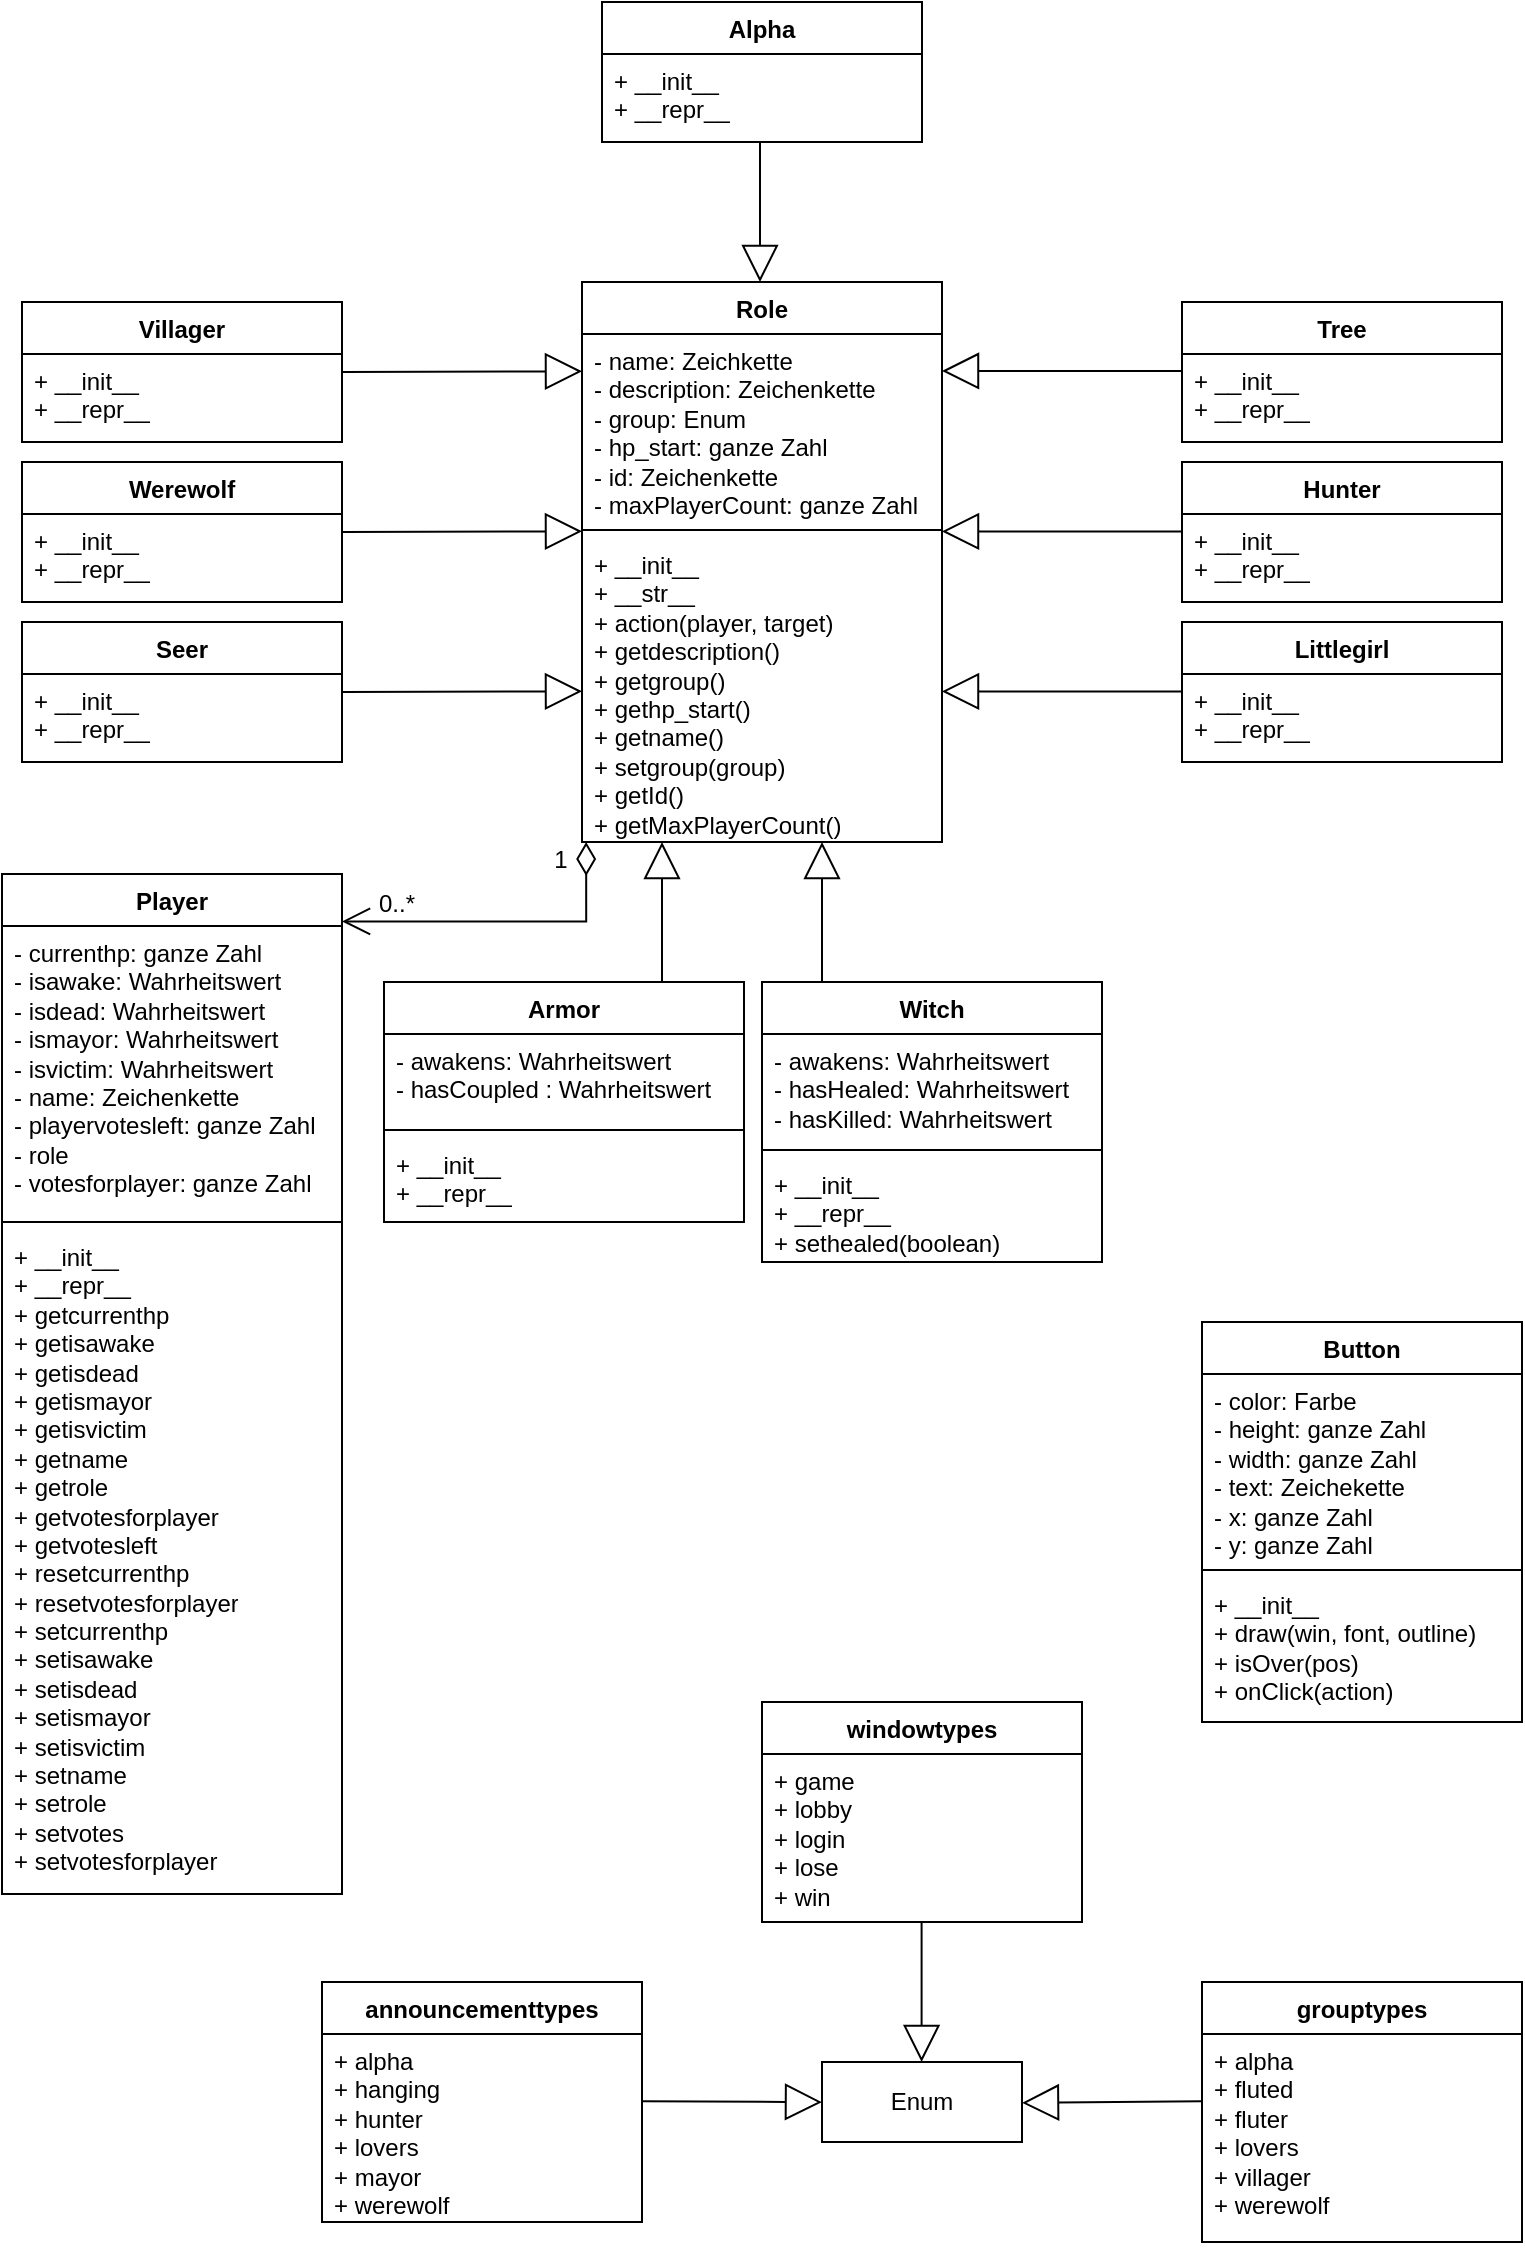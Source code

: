 <mxfile version="24.6.1" type="device">
  <diagram name="Seite-1" id="XNDbbiLUkPlffReXUP9_">
    <mxGraphModel dx="1195" dy="703" grid="1" gridSize="10" guides="1" tooltips="1" connect="1" arrows="1" fold="1" page="1" pageScale="1" pageWidth="827" pageHeight="1169" math="0" shadow="0">
      <root>
        <mxCell id="0" />
        <mxCell id="1" parent="0" />
        <mxCell id="DvSm5--Kq0vd1wlBUZNr-1" value="Role" style="swimlane;fontStyle=1;align=center;verticalAlign=top;childLayout=stackLayout;horizontal=1;startSize=26;horizontalStack=0;resizeParent=1;resizeParentMax=0;resizeLast=0;collapsible=1;marginBottom=0;whiteSpace=wrap;html=1;" parent="1" vertex="1">
          <mxGeometry x="333" y="160" width="180" height="280" as="geometry" />
        </mxCell>
        <mxCell id="DvSm5--Kq0vd1wlBUZNr-2" value="&lt;div&gt;- name: Zeichkette&lt;/div&gt;- description: Zeichenkette&lt;br&gt;- group: Enum&lt;br&gt;- hp_start: ganze Zahl&lt;div&gt;- id: Zeichenkette&lt;/div&gt;&lt;div&gt;- maxPlayerCount: ganze Zahl&lt;div&gt;&lt;br&gt;&lt;/div&gt;&lt;/div&gt;" style="text;strokeColor=none;fillColor=none;align=left;verticalAlign=top;spacingLeft=4;spacingRight=4;overflow=hidden;rotatable=0;points=[[0,0.5],[1,0.5]];portConstraint=eastwest;whiteSpace=wrap;html=1;" parent="DvSm5--Kq0vd1wlBUZNr-1" vertex="1">
          <mxGeometry y="26" width="180" height="94" as="geometry" />
        </mxCell>
        <mxCell id="DvSm5--Kq0vd1wlBUZNr-3" value="" style="line;strokeWidth=1;fillColor=none;align=left;verticalAlign=middle;spacingTop=-1;spacingLeft=3;spacingRight=3;rotatable=0;labelPosition=right;points=[];portConstraint=eastwest;strokeColor=inherit;" parent="DvSm5--Kq0vd1wlBUZNr-1" vertex="1">
          <mxGeometry y="120" width="180" height="8" as="geometry" />
        </mxCell>
        <mxCell id="DvSm5--Kq0vd1wlBUZNr-4" value="+ __init__&lt;br&gt;+ __str__&lt;br&gt;+ action(player, target)&lt;br&gt;+ getdescription()&lt;br&gt;+ getgroup()&lt;br&gt;+ gethp_start()&lt;br&gt;+ getname()&lt;br&gt;+ setgroup(group)&lt;div&gt;+ getId()&lt;/div&gt;&lt;div&gt;+ getMaxPlayerCount()&lt;/div&gt;" style="text;strokeColor=none;fillColor=none;align=left;verticalAlign=top;spacingLeft=4;spacingRight=4;overflow=hidden;rotatable=0;points=[[0,0.5],[1,0.5]];portConstraint=eastwest;whiteSpace=wrap;html=1;" parent="DvSm5--Kq0vd1wlBUZNr-1" vertex="1">
          <mxGeometry y="128" width="180" height="152" as="geometry" />
        </mxCell>
        <mxCell id="DvSm5--Kq0vd1wlBUZNr-5" value="Player" style="swimlane;fontStyle=1;align=center;verticalAlign=top;childLayout=stackLayout;horizontal=1;startSize=26;horizontalStack=0;resizeParent=1;resizeParentMax=0;resizeLast=0;collapsible=1;marginBottom=0;whiteSpace=wrap;html=1;" parent="1" vertex="1">
          <mxGeometry x="43" y="456" width="170" height="510" as="geometry" />
        </mxCell>
        <mxCell id="DvSm5--Kq0vd1wlBUZNr-6" value="- currenthp: ganze Zahl&lt;br&gt;- isawake: Wahrheitswert&lt;br&gt;- isdead: Wahrheitswert&lt;br&gt;- ismayor: Wahrheitswert&lt;br&gt;- isvictim: Wahrheitswert&lt;br&gt;- name: Zeichenkette&lt;br&gt;- playervotesleft: ganze Zahl&lt;br&gt;- role&lt;br&gt;- votesforplayer: ganze Zahl" style="text;strokeColor=none;fillColor=none;align=left;verticalAlign=top;spacingLeft=4;spacingRight=4;overflow=hidden;rotatable=0;points=[[0,0.5],[1,0.5]];portConstraint=eastwest;whiteSpace=wrap;html=1;" parent="DvSm5--Kq0vd1wlBUZNr-5" vertex="1">
          <mxGeometry y="26" width="170" height="144" as="geometry" />
        </mxCell>
        <mxCell id="DvSm5--Kq0vd1wlBUZNr-7" value="" style="line;strokeWidth=1;fillColor=none;align=left;verticalAlign=middle;spacingTop=-1;spacingLeft=3;spacingRight=3;rotatable=0;labelPosition=right;points=[];portConstraint=eastwest;strokeColor=inherit;" parent="DvSm5--Kq0vd1wlBUZNr-5" vertex="1">
          <mxGeometry y="170" width="170" height="8" as="geometry" />
        </mxCell>
        <mxCell id="DvSm5--Kq0vd1wlBUZNr-8" value="+ __init__&lt;br&gt;+ __repr__&lt;br&gt;+ getcurrenthp&lt;br&gt;+ getisawake&lt;br&gt;+ getisdead&lt;br&gt;+ getismayor&lt;br&gt;+ getisvictim&lt;br&gt;+ getname&lt;br&gt;+ getrole&lt;br&gt;+ getvotesforplayer&lt;br&gt;+ getvotesleft&lt;br&gt;+ resetcurrenthp&lt;br&gt;+ resetvotesforplayer&lt;br&gt;+ setcurrenthp&lt;br&gt;+ setisawake&lt;br&gt;+ setisdead&lt;br&gt;+ setismayor&lt;br&gt;+ setisvictim&lt;br&gt;+ setname&lt;br&gt;+ setrole&lt;br&gt;+ setvotes&lt;br&gt;+ setvotesforplayer" style="text;strokeColor=none;fillColor=none;align=left;verticalAlign=top;spacingLeft=4;spacingRight=4;overflow=hidden;rotatable=0;points=[[0,0.5],[1,0.5]];portConstraint=eastwest;whiteSpace=wrap;html=1;" parent="DvSm5--Kq0vd1wlBUZNr-5" vertex="1">
          <mxGeometry y="178" width="170" height="332" as="geometry" />
        </mxCell>
        <mxCell id="DvSm5--Kq0vd1wlBUZNr-9" value="Button" style="swimlane;fontStyle=1;align=center;verticalAlign=top;childLayout=stackLayout;horizontal=1;startSize=26;horizontalStack=0;resizeParent=1;resizeParentMax=0;resizeLast=0;collapsible=1;marginBottom=0;whiteSpace=wrap;html=1;" parent="1" vertex="1">
          <mxGeometry x="643" y="680" width="160" height="200" as="geometry" />
        </mxCell>
        <mxCell id="DvSm5--Kq0vd1wlBUZNr-10" value="- color: Farbe&lt;br&gt;- height: ganze Zahl&lt;br&gt;- width: ganze Zahl&lt;div&gt;- text: Zeichekette&lt;br&gt;- x: ganze Zahl&lt;br&gt;- y: ganze Zahl&lt;/div&gt;" style="text;strokeColor=none;fillColor=none;align=left;verticalAlign=top;spacingLeft=4;spacingRight=4;overflow=hidden;rotatable=0;points=[[0,0.5],[1,0.5]];portConstraint=eastwest;whiteSpace=wrap;html=1;" parent="DvSm5--Kq0vd1wlBUZNr-9" vertex="1">
          <mxGeometry y="26" width="160" height="94" as="geometry" />
        </mxCell>
        <mxCell id="DvSm5--Kq0vd1wlBUZNr-11" value="" style="line;strokeWidth=1;fillColor=none;align=left;verticalAlign=middle;spacingTop=-1;spacingLeft=3;spacingRight=3;rotatable=0;labelPosition=right;points=[];portConstraint=eastwest;strokeColor=inherit;" parent="DvSm5--Kq0vd1wlBUZNr-9" vertex="1">
          <mxGeometry y="120" width="160" height="8" as="geometry" />
        </mxCell>
        <mxCell id="DvSm5--Kq0vd1wlBUZNr-12" value="+ __init__&lt;br&gt;+ draw(win, font, outline)&lt;br&gt;+ isOver(pos)&lt;br&gt;+ onClick(action)" style="text;strokeColor=none;fillColor=none;align=left;verticalAlign=top;spacingLeft=4;spacingRight=4;overflow=hidden;rotatable=0;points=[[0,0.5],[1,0.5]];portConstraint=eastwest;whiteSpace=wrap;html=1;" parent="DvSm5--Kq0vd1wlBUZNr-9" vertex="1">
          <mxGeometry y="128" width="160" height="72" as="geometry" />
        </mxCell>
        <mxCell id="DvSm5--Kq0vd1wlBUZNr-17" value="announcementtypes" style="swimlane;fontStyle=1;align=center;verticalAlign=top;childLayout=stackLayout;horizontal=1;startSize=26;horizontalStack=0;resizeParent=1;resizeParentMax=0;resizeLast=0;collapsible=1;marginBottom=0;whiteSpace=wrap;html=1;" parent="1" vertex="1">
          <mxGeometry x="203" y="1010" width="160" height="120" as="geometry" />
        </mxCell>
        <mxCell id="DvSm5--Kq0vd1wlBUZNr-18" value="+ alpha&lt;br&gt;+ hanging&lt;br&gt;+ hunter&lt;br&gt;+ lovers&lt;br&gt;+ mayor&lt;br&gt;+ werewolf" style="text;strokeColor=none;fillColor=none;align=left;verticalAlign=top;spacingLeft=4;spacingRight=4;overflow=hidden;rotatable=0;points=[[0,0.5],[1,0.5]];portConstraint=eastwest;whiteSpace=wrap;html=1;" parent="DvSm5--Kq0vd1wlBUZNr-17" vertex="1">
          <mxGeometry y="26" width="160" height="94" as="geometry" />
        </mxCell>
        <mxCell id="DvSm5--Kq0vd1wlBUZNr-21" value="windowtypes" style="swimlane;fontStyle=1;align=center;verticalAlign=top;childLayout=stackLayout;horizontal=1;startSize=26;horizontalStack=0;resizeParent=1;resizeParentMax=0;resizeLast=0;collapsible=1;marginBottom=0;whiteSpace=wrap;html=1;" parent="1" vertex="1">
          <mxGeometry x="423" y="870" width="160" height="110" as="geometry" />
        </mxCell>
        <mxCell id="DvSm5--Kq0vd1wlBUZNr-22" value="+ game&lt;br&gt;+ lobby&lt;br&gt;+ login&lt;br&gt;+ lose&lt;br&gt;+ win" style="text;strokeColor=none;fillColor=none;align=left;verticalAlign=top;spacingLeft=4;spacingRight=4;overflow=hidden;rotatable=0;points=[[0,0.5],[1,0.5]];portConstraint=eastwest;whiteSpace=wrap;html=1;" parent="DvSm5--Kq0vd1wlBUZNr-21" vertex="1">
          <mxGeometry y="26" width="160" height="84" as="geometry" />
        </mxCell>
        <mxCell id="DvSm5--Kq0vd1wlBUZNr-23" value="grouptypes" style="swimlane;fontStyle=1;align=center;verticalAlign=top;childLayout=stackLayout;horizontal=1;startSize=26;horizontalStack=0;resizeParent=1;resizeParentMax=0;resizeLast=0;collapsible=1;marginBottom=0;whiteSpace=wrap;html=1;" parent="1" vertex="1">
          <mxGeometry x="643" y="1010" width="160" height="130" as="geometry" />
        </mxCell>
        <mxCell id="DvSm5--Kq0vd1wlBUZNr-24" value="+ alpha&lt;br&gt;+ fluted&lt;br&gt;+ fluter&lt;br&gt;+ lovers&lt;br&gt;+ villager&lt;br&gt;+ werewolf" style="text;strokeColor=none;fillColor=none;align=left;verticalAlign=top;spacingLeft=4;spacingRight=4;overflow=hidden;rotatable=0;points=[[0,0.5],[1,0.5]];portConstraint=eastwest;whiteSpace=wrap;html=1;" parent="DvSm5--Kq0vd1wlBUZNr-23" vertex="1">
          <mxGeometry y="26" width="160" height="104" as="geometry" />
        </mxCell>
        <mxCell id="DvSm5--Kq0vd1wlBUZNr-25" value="Enum" style="html=1;whiteSpace=wrap;" parent="1" vertex="1">
          <mxGeometry x="453" y="1050" width="100" height="40" as="geometry" />
        </mxCell>
        <mxCell id="DvSm5--Kq0vd1wlBUZNr-34" value="Hunter" style="swimlane;fontStyle=1;align=center;verticalAlign=top;childLayout=stackLayout;horizontal=1;startSize=26;horizontalStack=0;resizeParent=1;resizeParentMax=0;resizeLast=0;collapsible=1;marginBottom=0;whiteSpace=wrap;html=1;" parent="1" vertex="1">
          <mxGeometry x="633" y="250" width="160" height="70" as="geometry" />
        </mxCell>
        <mxCell id="DvSm5--Kq0vd1wlBUZNr-37" value="+ __init__&lt;br&gt;+ __repr__" style="text;strokeColor=none;fillColor=none;align=left;verticalAlign=top;spacingLeft=4;spacingRight=4;overflow=hidden;rotatable=0;points=[[0,0.5],[1,0.5]];portConstraint=eastwest;whiteSpace=wrap;html=1;" parent="DvSm5--Kq0vd1wlBUZNr-34" vertex="1">
          <mxGeometry y="26" width="160" height="44" as="geometry" />
        </mxCell>
        <mxCell id="DvSm5--Kq0vd1wlBUZNr-38" value="Werewolf" style="swimlane;fontStyle=1;align=center;verticalAlign=top;childLayout=stackLayout;horizontal=1;startSize=26;horizontalStack=0;resizeParent=1;resizeParentMax=0;resizeLast=0;collapsible=1;marginBottom=0;whiteSpace=wrap;html=1;" parent="1" vertex="1">
          <mxGeometry x="53" y="250" width="160" height="70" as="geometry" />
        </mxCell>
        <mxCell id="DvSm5--Kq0vd1wlBUZNr-39" value="+ __init__&lt;br&gt;+ __repr__" style="text;strokeColor=none;fillColor=none;align=left;verticalAlign=top;spacingLeft=4;spacingRight=4;overflow=hidden;rotatable=0;points=[[0,0.5],[1,0.5]];portConstraint=eastwest;whiteSpace=wrap;html=1;" parent="DvSm5--Kq0vd1wlBUZNr-38" vertex="1">
          <mxGeometry y="26" width="160" height="44" as="geometry" />
        </mxCell>
        <mxCell id="DvSm5--Kq0vd1wlBUZNr-40" value="Alpha" style="swimlane;fontStyle=1;align=center;verticalAlign=top;childLayout=stackLayout;horizontal=1;startSize=26;horizontalStack=0;resizeParent=1;resizeParentMax=0;resizeLast=0;collapsible=1;marginBottom=0;whiteSpace=wrap;html=1;" parent="1" vertex="1">
          <mxGeometry x="343" y="20" width="160" height="70" as="geometry" />
        </mxCell>
        <mxCell id="DvSm5--Kq0vd1wlBUZNr-41" value="+ __init__&lt;br&gt;+ __repr__" style="text;strokeColor=none;fillColor=none;align=left;verticalAlign=top;spacingLeft=4;spacingRight=4;overflow=hidden;rotatable=0;points=[[0,0.5],[1,0.5]];portConstraint=eastwest;whiteSpace=wrap;html=1;" parent="DvSm5--Kq0vd1wlBUZNr-40" vertex="1">
          <mxGeometry y="26" width="160" height="44" as="geometry" />
        </mxCell>
        <mxCell id="DvSm5--Kq0vd1wlBUZNr-42" value="Villager" style="swimlane;fontStyle=1;align=center;verticalAlign=top;childLayout=stackLayout;horizontal=1;startSize=26;horizontalStack=0;resizeParent=1;resizeParentMax=0;resizeLast=0;collapsible=1;marginBottom=0;whiteSpace=wrap;html=1;" parent="1" vertex="1">
          <mxGeometry x="53" y="170" width="160" height="70" as="geometry" />
        </mxCell>
        <mxCell id="DvSm5--Kq0vd1wlBUZNr-43" value="+ __init__&lt;br&gt;+ __repr__" style="text;strokeColor=none;fillColor=none;align=left;verticalAlign=top;spacingLeft=4;spacingRight=4;overflow=hidden;rotatable=0;points=[[0,0.5],[1,0.5]];portConstraint=eastwest;whiteSpace=wrap;html=1;" parent="DvSm5--Kq0vd1wlBUZNr-42" vertex="1">
          <mxGeometry y="26" width="160" height="44" as="geometry" />
        </mxCell>
        <mxCell id="DvSm5--Kq0vd1wlBUZNr-44" value="Tree" style="swimlane;fontStyle=1;align=center;verticalAlign=top;childLayout=stackLayout;horizontal=1;startSize=26;horizontalStack=0;resizeParent=1;resizeParentMax=0;resizeLast=0;collapsible=1;marginBottom=0;whiteSpace=wrap;html=1;" parent="1" vertex="1">
          <mxGeometry x="633" y="170" width="160" height="70" as="geometry" />
        </mxCell>
        <mxCell id="DvSm5--Kq0vd1wlBUZNr-45" value="+ __init__&lt;br&gt;+ __repr__" style="text;strokeColor=none;fillColor=none;align=left;verticalAlign=top;spacingLeft=4;spacingRight=4;overflow=hidden;rotatable=0;points=[[0,0.5],[1,0.5]];portConstraint=eastwest;whiteSpace=wrap;html=1;" parent="DvSm5--Kq0vd1wlBUZNr-44" vertex="1">
          <mxGeometry y="26" width="160" height="44" as="geometry" />
        </mxCell>
        <mxCell id="DvSm5--Kq0vd1wlBUZNr-46" value="Seer" style="swimlane;fontStyle=1;align=center;verticalAlign=top;childLayout=stackLayout;horizontal=1;startSize=26;horizontalStack=0;resizeParent=1;resizeParentMax=0;resizeLast=0;collapsible=1;marginBottom=0;whiteSpace=wrap;html=1;" parent="1" vertex="1">
          <mxGeometry x="53" y="330" width="160" height="70" as="geometry" />
        </mxCell>
        <mxCell id="DvSm5--Kq0vd1wlBUZNr-47" value="+ __init__&lt;br&gt;+ __repr__" style="text;strokeColor=none;fillColor=none;align=left;verticalAlign=top;spacingLeft=4;spacingRight=4;overflow=hidden;rotatable=0;points=[[0,0.5],[1,0.5]];portConstraint=eastwest;whiteSpace=wrap;html=1;" parent="DvSm5--Kq0vd1wlBUZNr-46" vertex="1">
          <mxGeometry y="26" width="160" height="44" as="geometry" />
        </mxCell>
        <mxCell id="DvSm5--Kq0vd1wlBUZNr-48" value="Littlegirl" style="swimlane;fontStyle=1;align=center;verticalAlign=top;childLayout=stackLayout;horizontal=1;startSize=26;horizontalStack=0;resizeParent=1;resizeParentMax=0;resizeLast=0;collapsible=1;marginBottom=0;whiteSpace=wrap;html=1;" parent="1" vertex="1">
          <mxGeometry x="633" y="330" width="160" height="70" as="geometry" />
        </mxCell>
        <mxCell id="DvSm5--Kq0vd1wlBUZNr-49" value="+ __init__&lt;br&gt;+ __repr__" style="text;strokeColor=none;fillColor=none;align=left;verticalAlign=top;spacingLeft=4;spacingRight=4;overflow=hidden;rotatable=0;points=[[0,0.5],[1,0.5]];portConstraint=eastwest;whiteSpace=wrap;html=1;" parent="DvSm5--Kq0vd1wlBUZNr-48" vertex="1">
          <mxGeometry y="26" width="160" height="44" as="geometry" />
        </mxCell>
        <mxCell id="DvSm5--Kq0vd1wlBUZNr-50" value="Witch" style="swimlane;fontStyle=1;align=center;verticalAlign=top;childLayout=stackLayout;horizontal=1;startSize=26;horizontalStack=0;resizeParent=1;resizeParentMax=0;resizeLast=0;collapsible=1;marginBottom=0;whiteSpace=wrap;html=1;" parent="1" vertex="1">
          <mxGeometry x="423" y="510" width="170" height="140" as="geometry" />
        </mxCell>
        <mxCell id="DvSm5--Kq0vd1wlBUZNr-51" value="- awakens: Wahrheitswert&lt;br&gt;- hasHealed: Wahrheitswert&lt;br&gt;- hasKilled: Wahrheitswert" style="text;strokeColor=none;fillColor=none;align=left;verticalAlign=top;spacingLeft=4;spacingRight=4;overflow=hidden;rotatable=0;points=[[0,0.5],[1,0.5]];portConstraint=eastwest;whiteSpace=wrap;html=1;" parent="DvSm5--Kq0vd1wlBUZNr-50" vertex="1">
          <mxGeometry y="26" width="170" height="54" as="geometry" />
        </mxCell>
        <mxCell id="DvSm5--Kq0vd1wlBUZNr-52" value="" style="line;strokeWidth=1;fillColor=none;align=left;verticalAlign=middle;spacingTop=-1;spacingLeft=3;spacingRight=3;rotatable=0;labelPosition=right;points=[];portConstraint=eastwest;strokeColor=inherit;" parent="DvSm5--Kq0vd1wlBUZNr-50" vertex="1">
          <mxGeometry y="80" width="170" height="8" as="geometry" />
        </mxCell>
        <mxCell id="DvSm5--Kq0vd1wlBUZNr-53" value="+ __init__&lt;br&gt;+ __repr__&lt;br&gt;+ sethealed(boolean&lt;span style=&quot;background-color: initial;&quot;&gt;)&lt;/span&gt;" style="text;strokeColor=none;fillColor=none;align=left;verticalAlign=top;spacingLeft=4;spacingRight=4;overflow=hidden;rotatable=0;points=[[0,0.5],[1,0.5]];portConstraint=eastwest;whiteSpace=wrap;html=1;" parent="DvSm5--Kq0vd1wlBUZNr-50" vertex="1">
          <mxGeometry y="88" width="170" height="52" as="geometry" />
        </mxCell>
        <mxCell id="DvSm5--Kq0vd1wlBUZNr-54" value="Armor" style="swimlane;fontStyle=1;align=center;verticalAlign=top;childLayout=stackLayout;horizontal=1;startSize=26;horizontalStack=0;resizeParent=1;resizeParentMax=0;resizeLast=0;collapsible=1;marginBottom=0;whiteSpace=wrap;html=1;" parent="1" vertex="1">
          <mxGeometry x="234" y="510" width="180" height="120" as="geometry" />
        </mxCell>
        <mxCell id="DvSm5--Kq0vd1wlBUZNr-55" value="- awakens: Wahrheitswert&lt;br&gt;- hasCoupled : Wahrheitswert" style="text;strokeColor=none;fillColor=none;align=left;verticalAlign=top;spacingLeft=4;spacingRight=4;overflow=hidden;rotatable=0;points=[[0,0.5],[1,0.5]];portConstraint=eastwest;whiteSpace=wrap;html=1;" parent="DvSm5--Kq0vd1wlBUZNr-54" vertex="1">
          <mxGeometry y="26" width="180" height="44" as="geometry" />
        </mxCell>
        <mxCell id="DvSm5--Kq0vd1wlBUZNr-56" value="" style="line;strokeWidth=1;fillColor=none;align=left;verticalAlign=middle;spacingTop=-1;spacingLeft=3;spacingRight=3;rotatable=0;labelPosition=right;points=[];portConstraint=eastwest;strokeColor=inherit;" parent="DvSm5--Kq0vd1wlBUZNr-54" vertex="1">
          <mxGeometry y="70" width="180" height="8" as="geometry" />
        </mxCell>
        <mxCell id="DvSm5--Kq0vd1wlBUZNr-57" value="+ __init__&lt;br&gt;+ __repr__" style="text;strokeColor=none;fillColor=none;align=left;verticalAlign=top;spacingLeft=4;spacingRight=4;overflow=hidden;rotatable=0;points=[[0,0.5],[1,0.5]];portConstraint=eastwest;whiteSpace=wrap;html=1;" parent="DvSm5--Kq0vd1wlBUZNr-54" vertex="1">
          <mxGeometry y="78" width="180" height="42" as="geometry" />
        </mxCell>
        <mxCell id="DvSm5--Kq0vd1wlBUZNr-60" value="" style="endArrow=block;endSize=16;endFill=0;html=1;rounded=0;" parent="1" edge="1">
          <mxGeometry x="0.5" width="160" relative="1" as="geometry">
            <mxPoint x="213" y="205" as="sourcePoint" />
            <mxPoint x="333" y="204.66" as="targetPoint" />
            <mxPoint as="offset" />
          </mxGeometry>
        </mxCell>
        <mxCell id="DvSm5--Kq0vd1wlBUZNr-62" value="" style="endArrow=block;endSize=16;endFill=0;html=1;rounded=0;" parent="1" edge="1">
          <mxGeometry x="0.5" width="160" relative="1" as="geometry">
            <mxPoint x="213" y="285" as="sourcePoint" />
            <mxPoint x="333" y="284.66" as="targetPoint" />
            <mxPoint as="offset" />
          </mxGeometry>
        </mxCell>
        <mxCell id="DvSm5--Kq0vd1wlBUZNr-63" value="" style="endArrow=block;endSize=16;endFill=0;html=1;rounded=0;" parent="1" edge="1">
          <mxGeometry x="0.5" width="160" relative="1" as="geometry">
            <mxPoint x="213" y="365" as="sourcePoint" />
            <mxPoint x="333" y="364.66" as="targetPoint" />
            <mxPoint as="offset" />
          </mxGeometry>
        </mxCell>
        <mxCell id="DvSm5--Kq0vd1wlBUZNr-64" value="" style="endArrow=block;endSize=16;endFill=0;html=1;rounded=0;" parent="1" edge="1">
          <mxGeometry x="0.5" width="160" relative="1" as="geometry">
            <mxPoint x="633" y="204.5" as="sourcePoint" />
            <mxPoint x="513" y="204.497" as="targetPoint" />
            <mxPoint as="offset" />
          </mxGeometry>
        </mxCell>
        <mxCell id="DvSm5--Kq0vd1wlBUZNr-65" value="" style="endArrow=block;endSize=16;endFill=0;html=1;rounded=0;" parent="1" edge="1">
          <mxGeometry x="0.5" width="160" relative="1" as="geometry">
            <mxPoint x="633" y="284.72" as="sourcePoint" />
            <mxPoint x="513" y="284.717" as="targetPoint" />
            <mxPoint as="offset" />
          </mxGeometry>
        </mxCell>
        <mxCell id="DvSm5--Kq0vd1wlBUZNr-66" value="" style="endArrow=block;endSize=16;endFill=0;html=1;rounded=0;" parent="1" edge="1">
          <mxGeometry x="0.5" width="160" relative="1" as="geometry">
            <mxPoint x="633" y="364.72" as="sourcePoint" />
            <mxPoint x="513" y="364.717" as="targetPoint" />
            <mxPoint as="offset" />
          </mxGeometry>
        </mxCell>
        <mxCell id="DvSm5--Kq0vd1wlBUZNr-67" value="" style="endArrow=block;endSize=16;endFill=0;html=1;rounded=0;" parent="1" edge="1">
          <mxGeometry x="0.5" width="160" relative="1" as="geometry">
            <mxPoint x="422" y="90" as="sourcePoint" />
            <mxPoint x="422" y="160" as="targetPoint" />
            <mxPoint as="offset" />
          </mxGeometry>
        </mxCell>
        <mxCell id="DvSm5--Kq0vd1wlBUZNr-68" value="" style="endArrow=block;endSize=16;endFill=0;html=1;rounded=0;" parent="1" edge="1">
          <mxGeometry x="0.5" width="160" relative="1" as="geometry">
            <mxPoint x="373" y="510" as="sourcePoint" />
            <mxPoint x="373" y="440" as="targetPoint" />
            <mxPoint as="offset" />
          </mxGeometry>
        </mxCell>
        <mxCell id="DvSm5--Kq0vd1wlBUZNr-69" value="" style="endArrow=block;endSize=16;endFill=0;html=1;rounded=0;" parent="1" edge="1">
          <mxGeometry x="0.5" width="160" relative="1" as="geometry">
            <mxPoint x="453" y="510" as="sourcePoint" />
            <mxPoint x="453" y="440" as="targetPoint" />
            <mxPoint as="offset" />
            <Array as="points">
              <mxPoint x="453" y="510" />
            </Array>
          </mxGeometry>
        </mxCell>
        <mxCell id="DvSm5--Kq0vd1wlBUZNr-70" value="" style="endArrow=block;endSize=16;endFill=0;html=1;rounded=0;" parent="1" edge="1">
          <mxGeometry x="0.5" width="160" relative="1" as="geometry">
            <mxPoint x="363" y="1069.58" as="sourcePoint" />
            <mxPoint x="453" y="1070.08" as="targetPoint" />
            <mxPoint as="offset" />
          </mxGeometry>
        </mxCell>
        <mxCell id="DvSm5--Kq0vd1wlBUZNr-71" value="" style="endArrow=block;endSize=16;endFill=0;html=1;rounded=0;" parent="1" edge="1">
          <mxGeometry x="0.5" width="160" relative="1" as="geometry">
            <mxPoint x="643" y="1069.58" as="sourcePoint" />
            <mxPoint x="553" y="1070.41" as="targetPoint" />
            <mxPoint as="offset" />
          </mxGeometry>
        </mxCell>
        <mxCell id="DvSm5--Kq0vd1wlBUZNr-74" value="" style="endArrow=block;endSize=16;endFill=0;html=1;rounded=0;" parent="1" edge="1">
          <mxGeometry x="0.5" width="160" relative="1" as="geometry">
            <mxPoint x="502.8" y="980" as="sourcePoint" />
            <mxPoint x="502.8" y="1050" as="targetPoint" />
            <mxPoint as="offset" />
          </mxGeometry>
        </mxCell>
        <mxCell id="QfLudtF3nOd5gRT8PIEG-2" value="" style="endArrow=open;html=1;endSize=12;startArrow=diamondThin;startSize=14;startFill=0;edgeStyle=orthogonalEdgeStyle;align=left;verticalAlign=bottom;rounded=0;entryX=0.987;entryY=0.019;entryDx=0;entryDy=0;entryPerimeter=0;" edge="1" parent="1">
          <mxGeometry x="-1" y="3" relative="1" as="geometry">
            <mxPoint x="335.08" y="440" as="sourcePoint" />
            <mxPoint x="213.0" y="479.69" as="targetPoint" />
            <Array as="points">
              <mxPoint x="335.08" y="480" />
            </Array>
            <mxPoint as="offset" />
          </mxGeometry>
        </mxCell>
        <mxCell id="QfLudtF3nOd5gRT8PIEG-3" value="0..*" style="text;html=1;align=center;verticalAlign=middle;resizable=0;points=[];autosize=1;strokeColor=none;fillColor=none;" vertex="1" parent="1">
          <mxGeometry x="220" y="456" width="40" height="30" as="geometry" />
        </mxCell>
        <mxCell id="QfLudtF3nOd5gRT8PIEG-4" value="1" style="text;html=1;align=center;verticalAlign=middle;resizable=0;points=[];autosize=1;strokeColor=none;fillColor=none;" vertex="1" parent="1">
          <mxGeometry x="307" y="434" width="30" height="30" as="geometry" />
        </mxCell>
      </root>
    </mxGraphModel>
  </diagram>
</mxfile>
